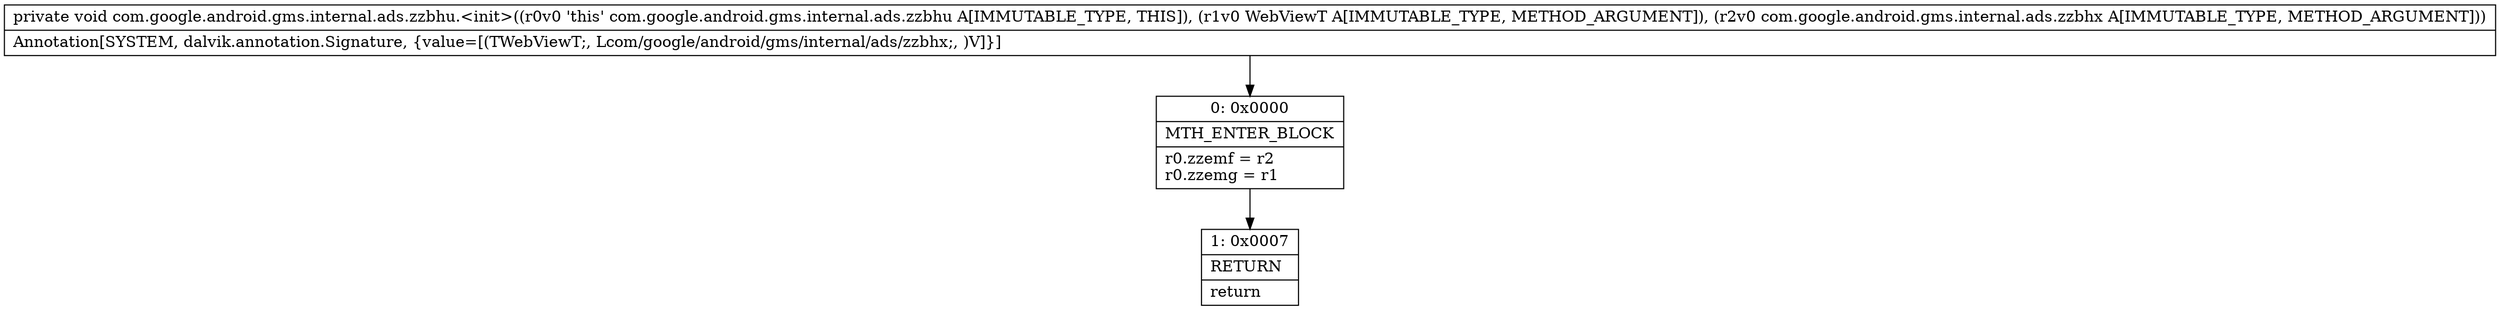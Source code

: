 digraph "CFG forcom.google.android.gms.internal.ads.zzbhu.\<init\>(Lcom\/google\/android\/gms\/internal\/ads\/zzbhy;Lcom\/google\/android\/gms\/internal\/ads\/zzbhx;)V" {
Node_0 [shape=record,label="{0\:\ 0x0000|MTH_ENTER_BLOCK\l|r0.zzemf = r2\lr0.zzemg = r1\l}"];
Node_1 [shape=record,label="{1\:\ 0x0007|RETURN\l|return\l}"];
MethodNode[shape=record,label="{private void com.google.android.gms.internal.ads.zzbhu.\<init\>((r0v0 'this' com.google.android.gms.internal.ads.zzbhu A[IMMUTABLE_TYPE, THIS]), (r1v0 WebViewT A[IMMUTABLE_TYPE, METHOD_ARGUMENT]), (r2v0 com.google.android.gms.internal.ads.zzbhx A[IMMUTABLE_TYPE, METHOD_ARGUMENT]))  | Annotation[SYSTEM, dalvik.annotation.Signature, \{value=[(TWebViewT;, Lcom\/google\/android\/gms\/internal\/ads\/zzbhx;, )V]\}]\l}"];
MethodNode -> Node_0;
Node_0 -> Node_1;
}

